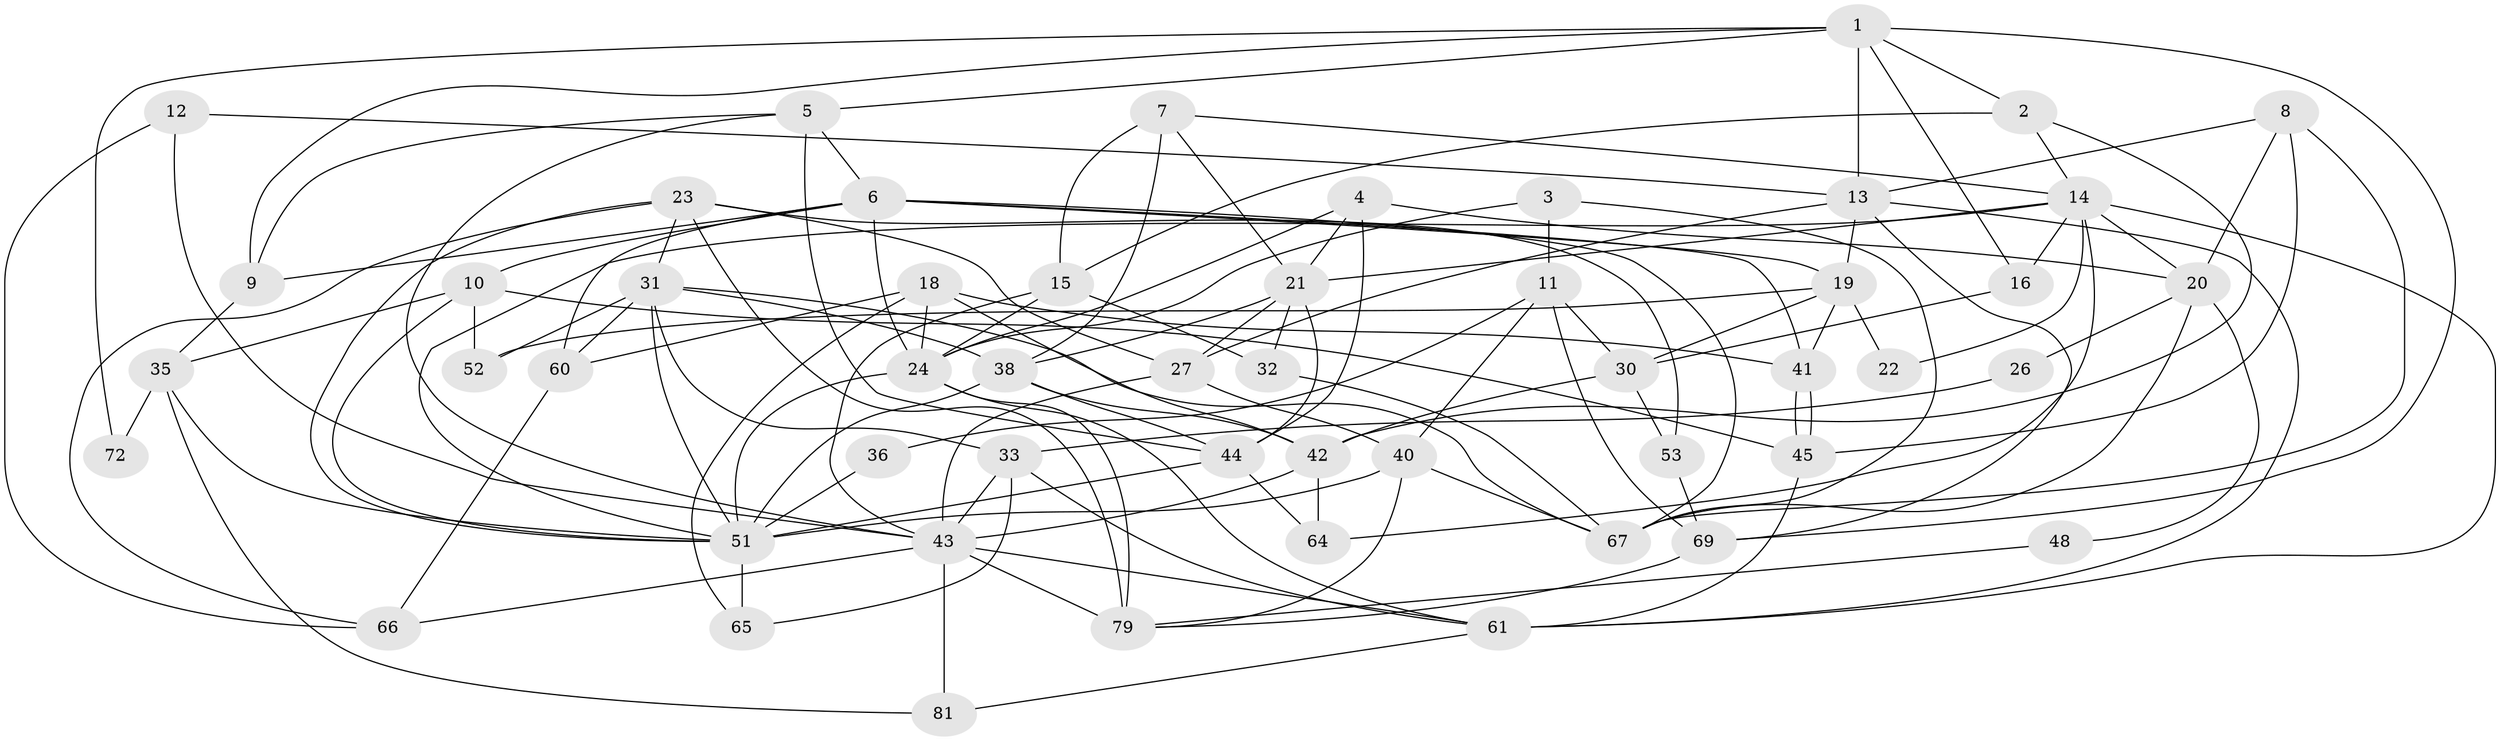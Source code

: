 // original degree distribution, {3: 0.27710843373493976, 2: 0.13253012048192772, 4: 0.25301204819277107, 6: 0.060240963855421686, 5: 0.2289156626506024, 9: 0.024096385542168676, 7: 0.024096385542168676}
// Generated by graph-tools (version 1.1) at 2025/11/02/27/25 16:11:23]
// undirected, 52 vertices, 130 edges
graph export_dot {
graph [start="1"]
  node [color=gray90,style=filled];
  1 [super="+63"];
  2 [super="+77"];
  3;
  4 [super="+50"];
  5 [super="+28"];
  6 [super="+49"];
  7 [super="+56"];
  8 [super="+17"];
  9 [super="+58"];
  10 [super="+47"];
  11 [super="+25"];
  12;
  13 [super="+46"];
  14 [super="+70"];
  15 [super="+34"];
  16;
  18;
  19;
  20 [super="+29"];
  21 [super="+39"];
  22;
  23 [super="+62"];
  24 [super="+57"];
  26;
  27 [super="+71"];
  30 [super="+37"];
  31 [super="+80"];
  32;
  33;
  35 [super="+82"];
  36;
  38 [super="+54"];
  40;
  41 [super="+59"];
  42 [super="+68"];
  43 [super="+55"];
  44 [super="+73"];
  45;
  48;
  51 [super="+76"];
  52;
  53;
  60 [super="+75"];
  61 [super="+78"];
  64;
  65;
  66;
  67 [super="+74"];
  69;
  72;
  79 [super="+83"];
  81;
  1 -- 13 [weight=2];
  1 -- 16;
  1 -- 2;
  1 -- 5;
  1 -- 69;
  1 -- 72;
  1 -- 9;
  2 -- 42;
  2 -- 14;
  2 -- 15;
  3 -- 24;
  3 -- 67;
  3 -- 11;
  4 -- 44;
  4 -- 21;
  4 -- 20;
  4 -- 24;
  5 -- 9;
  5 -- 6;
  5 -- 44;
  5 -- 43;
  6 -- 19;
  6 -- 67;
  6 -- 24;
  6 -- 41;
  6 -- 10;
  6 -- 60;
  6 -- 9;
  7 -- 21;
  7 -- 14;
  7 -- 38;
  7 -- 15;
  8 -- 13;
  8 -- 67;
  8 -- 20;
  8 -- 45;
  9 -- 35;
  10 -- 45;
  10 -- 35;
  10 -- 51;
  10 -- 52;
  11 -- 69;
  11 -- 40;
  11 -- 36;
  11 -- 30;
  12 -- 66;
  12 -- 13;
  12 -- 43;
  13 -- 27;
  13 -- 69;
  13 -- 19;
  13 -- 61;
  14 -- 22;
  14 -- 64;
  14 -- 16;
  14 -- 51;
  14 -- 61 [weight=2];
  14 -- 20;
  14 -- 21;
  15 -- 24;
  15 -- 32;
  15 -- 43;
  16 -- 30;
  18 -- 65;
  18 -- 24;
  18 -- 60;
  18 -- 42;
  18 -- 41;
  19 -- 52;
  19 -- 22;
  19 -- 30;
  19 -- 41;
  20 -- 26;
  20 -- 48;
  20 -- 67;
  21 -- 32;
  21 -- 27 [weight=2];
  21 -- 44;
  21 -- 38;
  23 -- 79;
  23 -- 27;
  23 -- 31;
  23 -- 66;
  23 -- 51;
  23 -- 53;
  24 -- 51;
  24 -- 79;
  24 -- 61;
  26 -- 33;
  27 -- 40;
  27 -- 43;
  30 -- 53;
  30 -- 42;
  31 -- 38;
  31 -- 52;
  31 -- 33;
  31 -- 67;
  31 -- 51;
  31 -- 60;
  32 -- 67;
  33 -- 65;
  33 -- 61;
  33 -- 43;
  35 -- 81;
  35 -- 51 [weight=2];
  35 -- 72;
  36 -- 51;
  38 -- 42;
  38 -- 51;
  38 -- 44;
  40 -- 67;
  40 -- 51;
  40 -- 79;
  41 -- 45;
  41 -- 45;
  42 -- 64;
  42 -- 43;
  43 -- 81;
  43 -- 66;
  43 -- 79;
  43 -- 61;
  44 -- 51;
  44 -- 64;
  45 -- 61;
  48 -- 79;
  51 -- 65;
  53 -- 69;
  60 -- 66;
  61 -- 81;
  69 -- 79;
}
